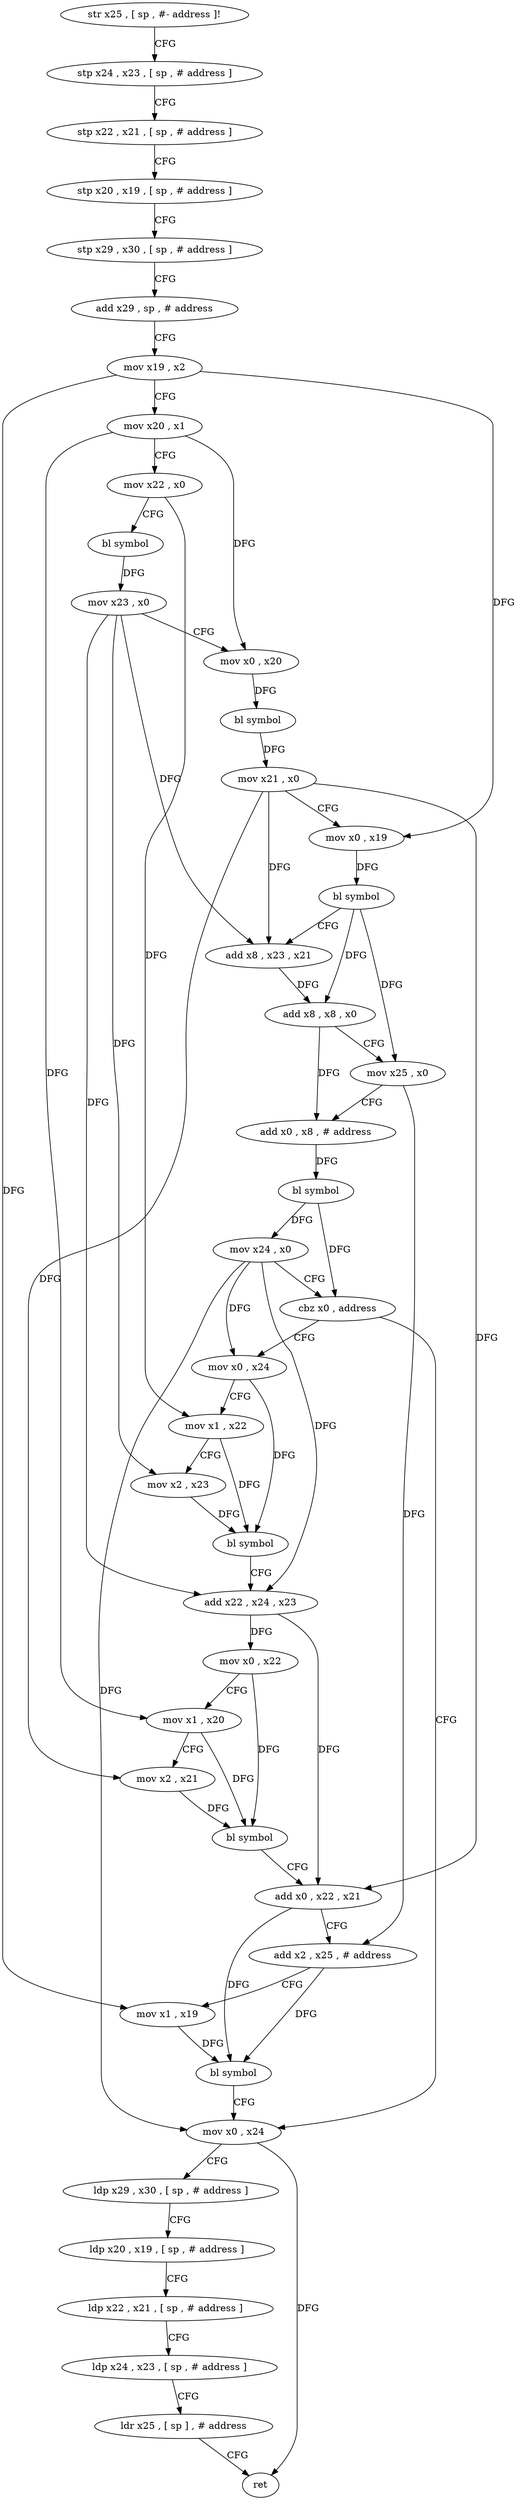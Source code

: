 digraph "func" {
"74684" [label = "str x25 , [ sp , #- address ]!" ]
"74688" [label = "stp x24 , x23 , [ sp , # address ]" ]
"74692" [label = "stp x22 , x21 , [ sp , # address ]" ]
"74696" [label = "stp x20 , x19 , [ sp , # address ]" ]
"74700" [label = "stp x29 , x30 , [ sp , # address ]" ]
"74704" [label = "add x29 , sp , # address" ]
"74708" [label = "mov x19 , x2" ]
"74712" [label = "mov x20 , x1" ]
"74716" [label = "mov x22 , x0" ]
"74720" [label = "bl symbol" ]
"74724" [label = "mov x23 , x0" ]
"74728" [label = "mov x0 , x20" ]
"74732" [label = "bl symbol" ]
"74736" [label = "mov x21 , x0" ]
"74740" [label = "mov x0 , x19" ]
"74744" [label = "bl symbol" ]
"74748" [label = "add x8 , x23 , x21" ]
"74752" [label = "add x8 , x8 , x0" ]
"74756" [label = "mov x25 , x0" ]
"74760" [label = "add x0 , x8 , # address" ]
"74764" [label = "bl symbol" ]
"74768" [label = "mov x24 , x0" ]
"74772" [label = "cbz x0 , address" ]
"74828" [label = "mov x0 , x24" ]
"74776" [label = "mov x0 , x24" ]
"74832" [label = "ldp x29 , x30 , [ sp , # address ]" ]
"74836" [label = "ldp x20 , x19 , [ sp , # address ]" ]
"74840" [label = "ldp x22 , x21 , [ sp , # address ]" ]
"74844" [label = "ldp x24 , x23 , [ sp , # address ]" ]
"74848" [label = "ldr x25 , [ sp ] , # address" ]
"74852" [label = "ret" ]
"74780" [label = "mov x1 , x22" ]
"74784" [label = "mov x2 , x23" ]
"74788" [label = "bl symbol" ]
"74792" [label = "add x22 , x24 , x23" ]
"74796" [label = "mov x0 , x22" ]
"74800" [label = "mov x1 , x20" ]
"74804" [label = "mov x2 , x21" ]
"74808" [label = "bl symbol" ]
"74812" [label = "add x0 , x22 , x21" ]
"74816" [label = "add x2 , x25 , # address" ]
"74820" [label = "mov x1 , x19" ]
"74824" [label = "bl symbol" ]
"74684" -> "74688" [ label = "CFG" ]
"74688" -> "74692" [ label = "CFG" ]
"74692" -> "74696" [ label = "CFG" ]
"74696" -> "74700" [ label = "CFG" ]
"74700" -> "74704" [ label = "CFG" ]
"74704" -> "74708" [ label = "CFG" ]
"74708" -> "74712" [ label = "CFG" ]
"74708" -> "74740" [ label = "DFG" ]
"74708" -> "74820" [ label = "DFG" ]
"74712" -> "74716" [ label = "CFG" ]
"74712" -> "74728" [ label = "DFG" ]
"74712" -> "74800" [ label = "DFG" ]
"74716" -> "74720" [ label = "CFG" ]
"74716" -> "74780" [ label = "DFG" ]
"74720" -> "74724" [ label = "DFG" ]
"74724" -> "74728" [ label = "CFG" ]
"74724" -> "74748" [ label = "DFG" ]
"74724" -> "74784" [ label = "DFG" ]
"74724" -> "74792" [ label = "DFG" ]
"74728" -> "74732" [ label = "DFG" ]
"74732" -> "74736" [ label = "DFG" ]
"74736" -> "74740" [ label = "CFG" ]
"74736" -> "74748" [ label = "DFG" ]
"74736" -> "74804" [ label = "DFG" ]
"74736" -> "74812" [ label = "DFG" ]
"74740" -> "74744" [ label = "DFG" ]
"74744" -> "74748" [ label = "CFG" ]
"74744" -> "74752" [ label = "DFG" ]
"74744" -> "74756" [ label = "DFG" ]
"74748" -> "74752" [ label = "DFG" ]
"74752" -> "74756" [ label = "CFG" ]
"74752" -> "74760" [ label = "DFG" ]
"74756" -> "74760" [ label = "CFG" ]
"74756" -> "74816" [ label = "DFG" ]
"74760" -> "74764" [ label = "DFG" ]
"74764" -> "74768" [ label = "DFG" ]
"74764" -> "74772" [ label = "DFG" ]
"74768" -> "74772" [ label = "CFG" ]
"74768" -> "74828" [ label = "DFG" ]
"74768" -> "74776" [ label = "DFG" ]
"74768" -> "74792" [ label = "DFG" ]
"74772" -> "74828" [ label = "CFG" ]
"74772" -> "74776" [ label = "CFG" ]
"74828" -> "74832" [ label = "CFG" ]
"74828" -> "74852" [ label = "DFG" ]
"74776" -> "74780" [ label = "CFG" ]
"74776" -> "74788" [ label = "DFG" ]
"74832" -> "74836" [ label = "CFG" ]
"74836" -> "74840" [ label = "CFG" ]
"74840" -> "74844" [ label = "CFG" ]
"74844" -> "74848" [ label = "CFG" ]
"74848" -> "74852" [ label = "CFG" ]
"74780" -> "74784" [ label = "CFG" ]
"74780" -> "74788" [ label = "DFG" ]
"74784" -> "74788" [ label = "DFG" ]
"74788" -> "74792" [ label = "CFG" ]
"74792" -> "74796" [ label = "DFG" ]
"74792" -> "74812" [ label = "DFG" ]
"74796" -> "74800" [ label = "CFG" ]
"74796" -> "74808" [ label = "DFG" ]
"74800" -> "74804" [ label = "CFG" ]
"74800" -> "74808" [ label = "DFG" ]
"74804" -> "74808" [ label = "DFG" ]
"74808" -> "74812" [ label = "CFG" ]
"74812" -> "74816" [ label = "CFG" ]
"74812" -> "74824" [ label = "DFG" ]
"74816" -> "74820" [ label = "CFG" ]
"74816" -> "74824" [ label = "DFG" ]
"74820" -> "74824" [ label = "DFG" ]
"74824" -> "74828" [ label = "CFG" ]
}

